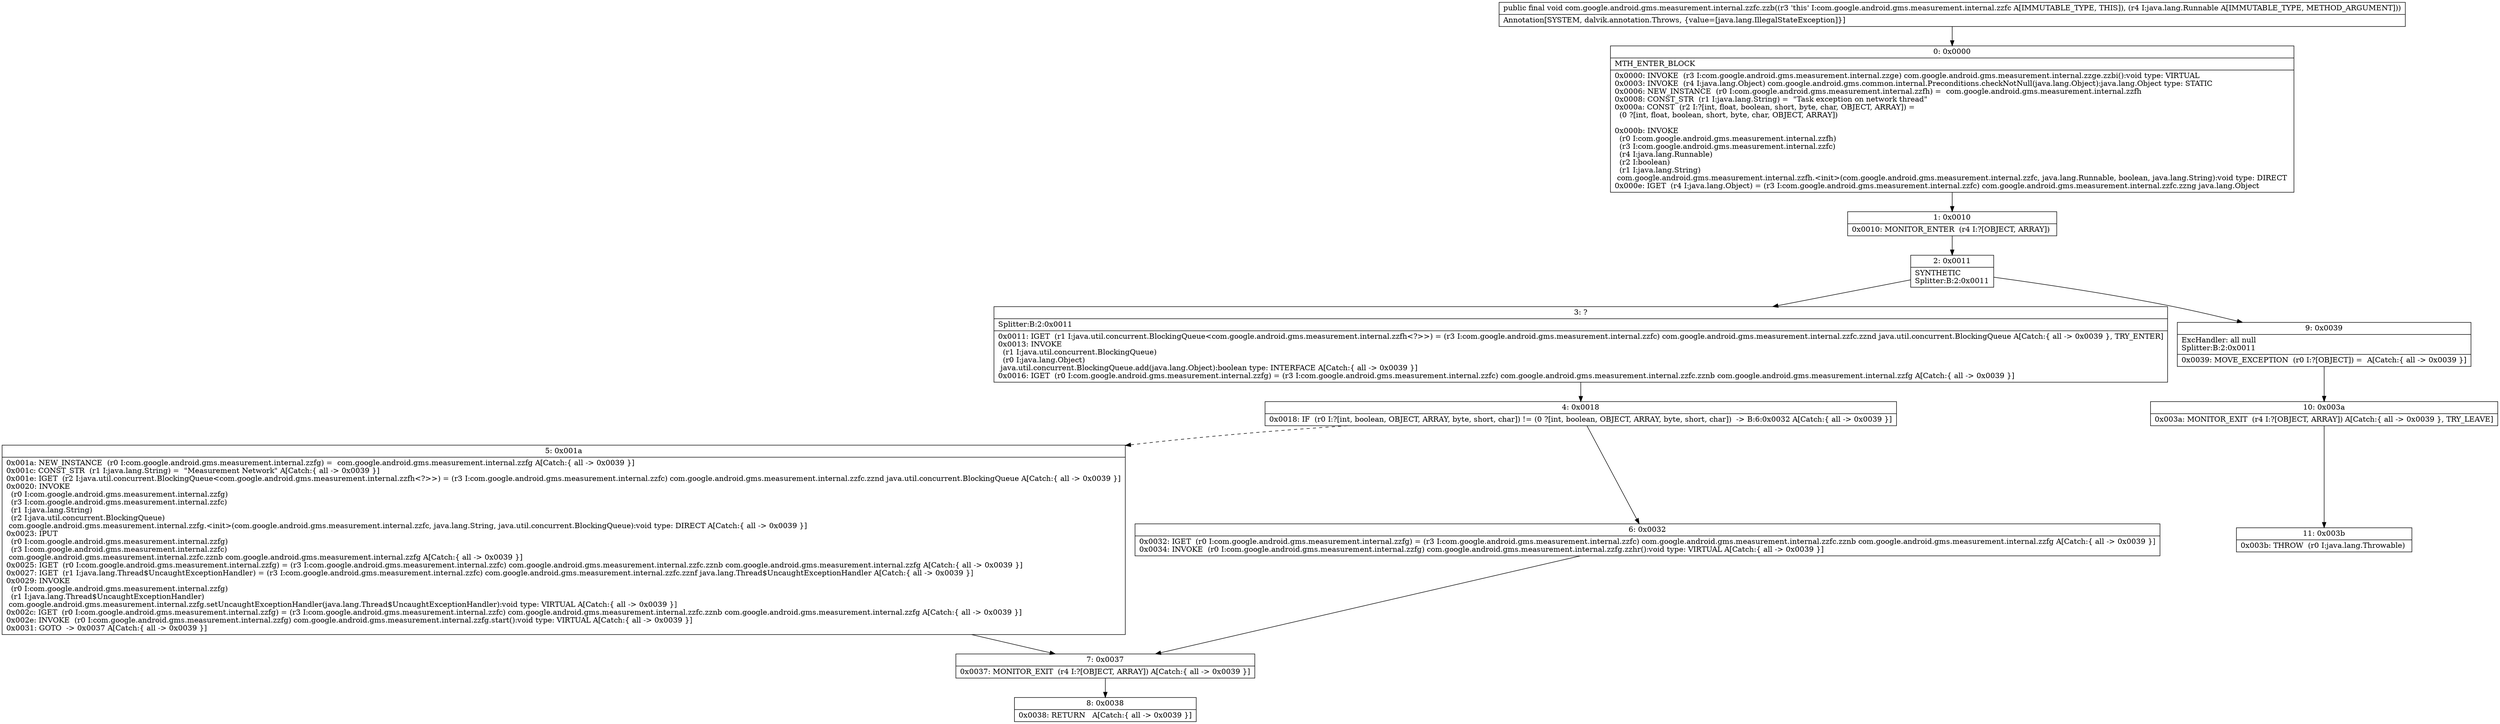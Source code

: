 digraph "CFG forcom.google.android.gms.measurement.internal.zzfc.zzb(Ljava\/lang\/Runnable;)V" {
Node_0 [shape=record,label="{0\:\ 0x0000|MTH_ENTER_BLOCK\l|0x0000: INVOKE  (r3 I:com.google.android.gms.measurement.internal.zzge) com.google.android.gms.measurement.internal.zzge.zzbi():void type: VIRTUAL \l0x0003: INVOKE  (r4 I:java.lang.Object) com.google.android.gms.common.internal.Preconditions.checkNotNull(java.lang.Object):java.lang.Object type: STATIC \l0x0006: NEW_INSTANCE  (r0 I:com.google.android.gms.measurement.internal.zzfh) =  com.google.android.gms.measurement.internal.zzfh \l0x0008: CONST_STR  (r1 I:java.lang.String) =  \"Task exception on network thread\" \l0x000a: CONST  (r2 I:?[int, float, boolean, short, byte, char, OBJECT, ARRAY]) = \l  (0 ?[int, float, boolean, short, byte, char, OBJECT, ARRAY])\l \l0x000b: INVOKE  \l  (r0 I:com.google.android.gms.measurement.internal.zzfh)\l  (r3 I:com.google.android.gms.measurement.internal.zzfc)\l  (r4 I:java.lang.Runnable)\l  (r2 I:boolean)\l  (r1 I:java.lang.String)\l com.google.android.gms.measurement.internal.zzfh.\<init\>(com.google.android.gms.measurement.internal.zzfc, java.lang.Runnable, boolean, java.lang.String):void type: DIRECT \l0x000e: IGET  (r4 I:java.lang.Object) = (r3 I:com.google.android.gms.measurement.internal.zzfc) com.google.android.gms.measurement.internal.zzfc.zzng java.lang.Object \l}"];
Node_1 [shape=record,label="{1\:\ 0x0010|0x0010: MONITOR_ENTER  (r4 I:?[OBJECT, ARRAY]) \l}"];
Node_2 [shape=record,label="{2\:\ 0x0011|SYNTHETIC\lSplitter:B:2:0x0011\l}"];
Node_3 [shape=record,label="{3\:\ ?|Splitter:B:2:0x0011\l|0x0011: IGET  (r1 I:java.util.concurrent.BlockingQueue\<com.google.android.gms.measurement.internal.zzfh\<?\>\>) = (r3 I:com.google.android.gms.measurement.internal.zzfc) com.google.android.gms.measurement.internal.zzfc.zznd java.util.concurrent.BlockingQueue A[Catch:\{ all \-\> 0x0039 \}, TRY_ENTER]\l0x0013: INVOKE  \l  (r1 I:java.util.concurrent.BlockingQueue)\l  (r0 I:java.lang.Object)\l java.util.concurrent.BlockingQueue.add(java.lang.Object):boolean type: INTERFACE A[Catch:\{ all \-\> 0x0039 \}]\l0x0016: IGET  (r0 I:com.google.android.gms.measurement.internal.zzfg) = (r3 I:com.google.android.gms.measurement.internal.zzfc) com.google.android.gms.measurement.internal.zzfc.zznb com.google.android.gms.measurement.internal.zzfg A[Catch:\{ all \-\> 0x0039 \}]\l}"];
Node_4 [shape=record,label="{4\:\ 0x0018|0x0018: IF  (r0 I:?[int, boolean, OBJECT, ARRAY, byte, short, char]) != (0 ?[int, boolean, OBJECT, ARRAY, byte, short, char])  \-\> B:6:0x0032 A[Catch:\{ all \-\> 0x0039 \}]\l}"];
Node_5 [shape=record,label="{5\:\ 0x001a|0x001a: NEW_INSTANCE  (r0 I:com.google.android.gms.measurement.internal.zzfg) =  com.google.android.gms.measurement.internal.zzfg A[Catch:\{ all \-\> 0x0039 \}]\l0x001c: CONST_STR  (r1 I:java.lang.String) =  \"Measurement Network\" A[Catch:\{ all \-\> 0x0039 \}]\l0x001e: IGET  (r2 I:java.util.concurrent.BlockingQueue\<com.google.android.gms.measurement.internal.zzfh\<?\>\>) = (r3 I:com.google.android.gms.measurement.internal.zzfc) com.google.android.gms.measurement.internal.zzfc.zznd java.util.concurrent.BlockingQueue A[Catch:\{ all \-\> 0x0039 \}]\l0x0020: INVOKE  \l  (r0 I:com.google.android.gms.measurement.internal.zzfg)\l  (r3 I:com.google.android.gms.measurement.internal.zzfc)\l  (r1 I:java.lang.String)\l  (r2 I:java.util.concurrent.BlockingQueue)\l com.google.android.gms.measurement.internal.zzfg.\<init\>(com.google.android.gms.measurement.internal.zzfc, java.lang.String, java.util.concurrent.BlockingQueue):void type: DIRECT A[Catch:\{ all \-\> 0x0039 \}]\l0x0023: IPUT  \l  (r0 I:com.google.android.gms.measurement.internal.zzfg)\l  (r3 I:com.google.android.gms.measurement.internal.zzfc)\l com.google.android.gms.measurement.internal.zzfc.zznb com.google.android.gms.measurement.internal.zzfg A[Catch:\{ all \-\> 0x0039 \}]\l0x0025: IGET  (r0 I:com.google.android.gms.measurement.internal.zzfg) = (r3 I:com.google.android.gms.measurement.internal.zzfc) com.google.android.gms.measurement.internal.zzfc.zznb com.google.android.gms.measurement.internal.zzfg A[Catch:\{ all \-\> 0x0039 \}]\l0x0027: IGET  (r1 I:java.lang.Thread$UncaughtExceptionHandler) = (r3 I:com.google.android.gms.measurement.internal.zzfc) com.google.android.gms.measurement.internal.zzfc.zznf java.lang.Thread$UncaughtExceptionHandler A[Catch:\{ all \-\> 0x0039 \}]\l0x0029: INVOKE  \l  (r0 I:com.google.android.gms.measurement.internal.zzfg)\l  (r1 I:java.lang.Thread$UncaughtExceptionHandler)\l com.google.android.gms.measurement.internal.zzfg.setUncaughtExceptionHandler(java.lang.Thread$UncaughtExceptionHandler):void type: VIRTUAL A[Catch:\{ all \-\> 0x0039 \}]\l0x002c: IGET  (r0 I:com.google.android.gms.measurement.internal.zzfg) = (r3 I:com.google.android.gms.measurement.internal.zzfc) com.google.android.gms.measurement.internal.zzfc.zznb com.google.android.gms.measurement.internal.zzfg A[Catch:\{ all \-\> 0x0039 \}]\l0x002e: INVOKE  (r0 I:com.google.android.gms.measurement.internal.zzfg) com.google.android.gms.measurement.internal.zzfg.start():void type: VIRTUAL A[Catch:\{ all \-\> 0x0039 \}]\l0x0031: GOTO  \-\> 0x0037 A[Catch:\{ all \-\> 0x0039 \}]\l}"];
Node_6 [shape=record,label="{6\:\ 0x0032|0x0032: IGET  (r0 I:com.google.android.gms.measurement.internal.zzfg) = (r3 I:com.google.android.gms.measurement.internal.zzfc) com.google.android.gms.measurement.internal.zzfc.zznb com.google.android.gms.measurement.internal.zzfg A[Catch:\{ all \-\> 0x0039 \}]\l0x0034: INVOKE  (r0 I:com.google.android.gms.measurement.internal.zzfg) com.google.android.gms.measurement.internal.zzfg.zzhr():void type: VIRTUAL A[Catch:\{ all \-\> 0x0039 \}]\l}"];
Node_7 [shape=record,label="{7\:\ 0x0037|0x0037: MONITOR_EXIT  (r4 I:?[OBJECT, ARRAY]) A[Catch:\{ all \-\> 0x0039 \}]\l}"];
Node_8 [shape=record,label="{8\:\ 0x0038|0x0038: RETURN   A[Catch:\{ all \-\> 0x0039 \}]\l}"];
Node_9 [shape=record,label="{9\:\ 0x0039|ExcHandler: all null\lSplitter:B:2:0x0011\l|0x0039: MOVE_EXCEPTION  (r0 I:?[OBJECT]) =  A[Catch:\{ all \-\> 0x0039 \}]\l}"];
Node_10 [shape=record,label="{10\:\ 0x003a|0x003a: MONITOR_EXIT  (r4 I:?[OBJECT, ARRAY]) A[Catch:\{ all \-\> 0x0039 \}, TRY_LEAVE]\l}"];
Node_11 [shape=record,label="{11\:\ 0x003b|0x003b: THROW  (r0 I:java.lang.Throwable) \l}"];
MethodNode[shape=record,label="{public final void com.google.android.gms.measurement.internal.zzfc.zzb((r3 'this' I:com.google.android.gms.measurement.internal.zzfc A[IMMUTABLE_TYPE, THIS]), (r4 I:java.lang.Runnable A[IMMUTABLE_TYPE, METHOD_ARGUMENT]))  | Annotation[SYSTEM, dalvik.annotation.Throws, \{value=[java.lang.IllegalStateException]\}]\l}"];
MethodNode -> Node_0;
Node_0 -> Node_1;
Node_1 -> Node_2;
Node_2 -> Node_3;
Node_2 -> Node_9;
Node_3 -> Node_4;
Node_4 -> Node_5[style=dashed];
Node_4 -> Node_6;
Node_5 -> Node_7;
Node_6 -> Node_7;
Node_7 -> Node_8;
Node_9 -> Node_10;
Node_10 -> Node_11;
}

